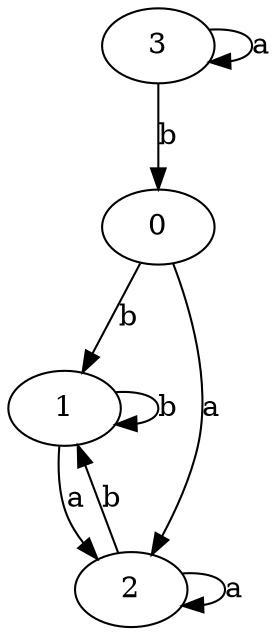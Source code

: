 digraph {
 ranksep=0.5;
 d2tdocpreamble = "\usetikzlibrary{automata}";
 d2tfigpreamble = "\tikzstyle{every state}= [ draw=blue!50,very thick,fill=blue!20]  \tikzstyle{auto}= [fill=white]";
 node [style="state"];
 edge [lblstyle="auto",topath="bend right", len=4  ]
  "0" [label="0",];
  "1" [label="1",style = "state, initial"];
  "2" [label="2",];
  "3" [label="3",style = "state, accepting"];
  "0" -> "1" [label="b"];
  "0" -> "2" [label="a"];
  "1" -> "1" [label="b",topath="loop above"];
  "1" -> "2" [label="a"];
  "2" -> "1" [label="b"];
  "2" -> "2" [label="a",topath="loop above"];
  "3" -> "0" [label="b"];
  "3" -> "3" [label="a",topath="loop above"];
}